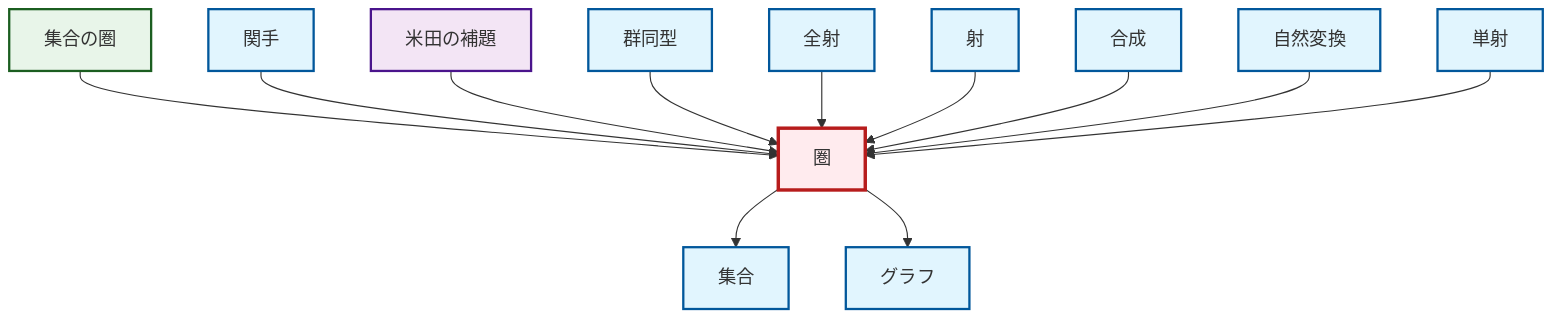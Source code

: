 graph TD
    classDef definition fill:#e1f5fe,stroke:#01579b,stroke-width:2px
    classDef theorem fill:#f3e5f5,stroke:#4a148c,stroke-width:2px
    classDef axiom fill:#fff3e0,stroke:#e65100,stroke-width:2px
    classDef example fill:#e8f5e9,stroke:#1b5e20,stroke-width:2px
    classDef current fill:#ffebee,stroke:#b71c1c,stroke-width:3px
    ex-set-category["集合の圏"]:::example
    def-category["圏"]:::definition
    def-isomorphism["群同型"]:::definition
    def-natural-transformation["自然変換"]:::definition
    def-set["集合"]:::definition
    def-monomorphism["単射"]:::definition
    def-morphism["射"]:::definition
    thm-yoneda["米田の補題"]:::theorem
    def-graph["グラフ"]:::definition
    def-composition["合成"]:::definition
    def-functor["関手"]:::definition
    def-epimorphism["全射"]:::definition
    ex-set-category --> def-category
    def-functor --> def-category
    thm-yoneda --> def-category
    def-category --> def-set
    def-isomorphism --> def-category
    def-epimorphism --> def-category
    def-category --> def-graph
    def-morphism --> def-category
    def-composition --> def-category
    def-natural-transformation --> def-category
    def-monomorphism --> def-category
    class def-category current